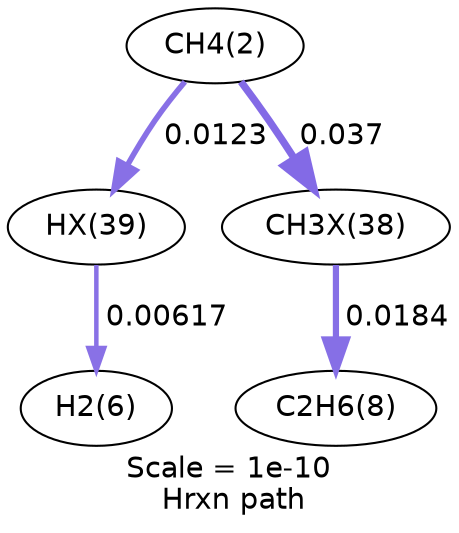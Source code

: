 digraph reaction_paths {
center=1;
s3 -> s22[fontname="Helvetica", style="setlinewidth(2.68)", arrowsize=1.34, color="0.7, 0.512, 0.9"
, label=" 0.0123"];
s3 -> s21[fontname="Helvetica", style="setlinewidth(3.51)", arrowsize=1.76, color="0.7, 0.537, 0.9"
, label=" 0.037"];
s22 -> s7[fontname="Helvetica", style="setlinewidth(2.16)", arrowsize=1.08, color="0.7, 0.506, 0.9"
, label=" 0.00617"];
s21 -> s9[fontname="Helvetica", style="setlinewidth(2.98)", arrowsize=1.49, color="0.7, 0.518, 0.9"
, label=" 0.0184"];
s3 [ fontname="Helvetica", label="CH4(2)"];
s7 [ fontname="Helvetica", label="H2(6)"];
s9 [ fontname="Helvetica", label="C2H6(8)"];
s21 [ fontname="Helvetica", label="CH3X(38)"];
s22 [ fontname="Helvetica", label="HX(39)"];
 label = "Scale = 1e-10\l Hrxn path";
 fontname = "Helvetica";
}
